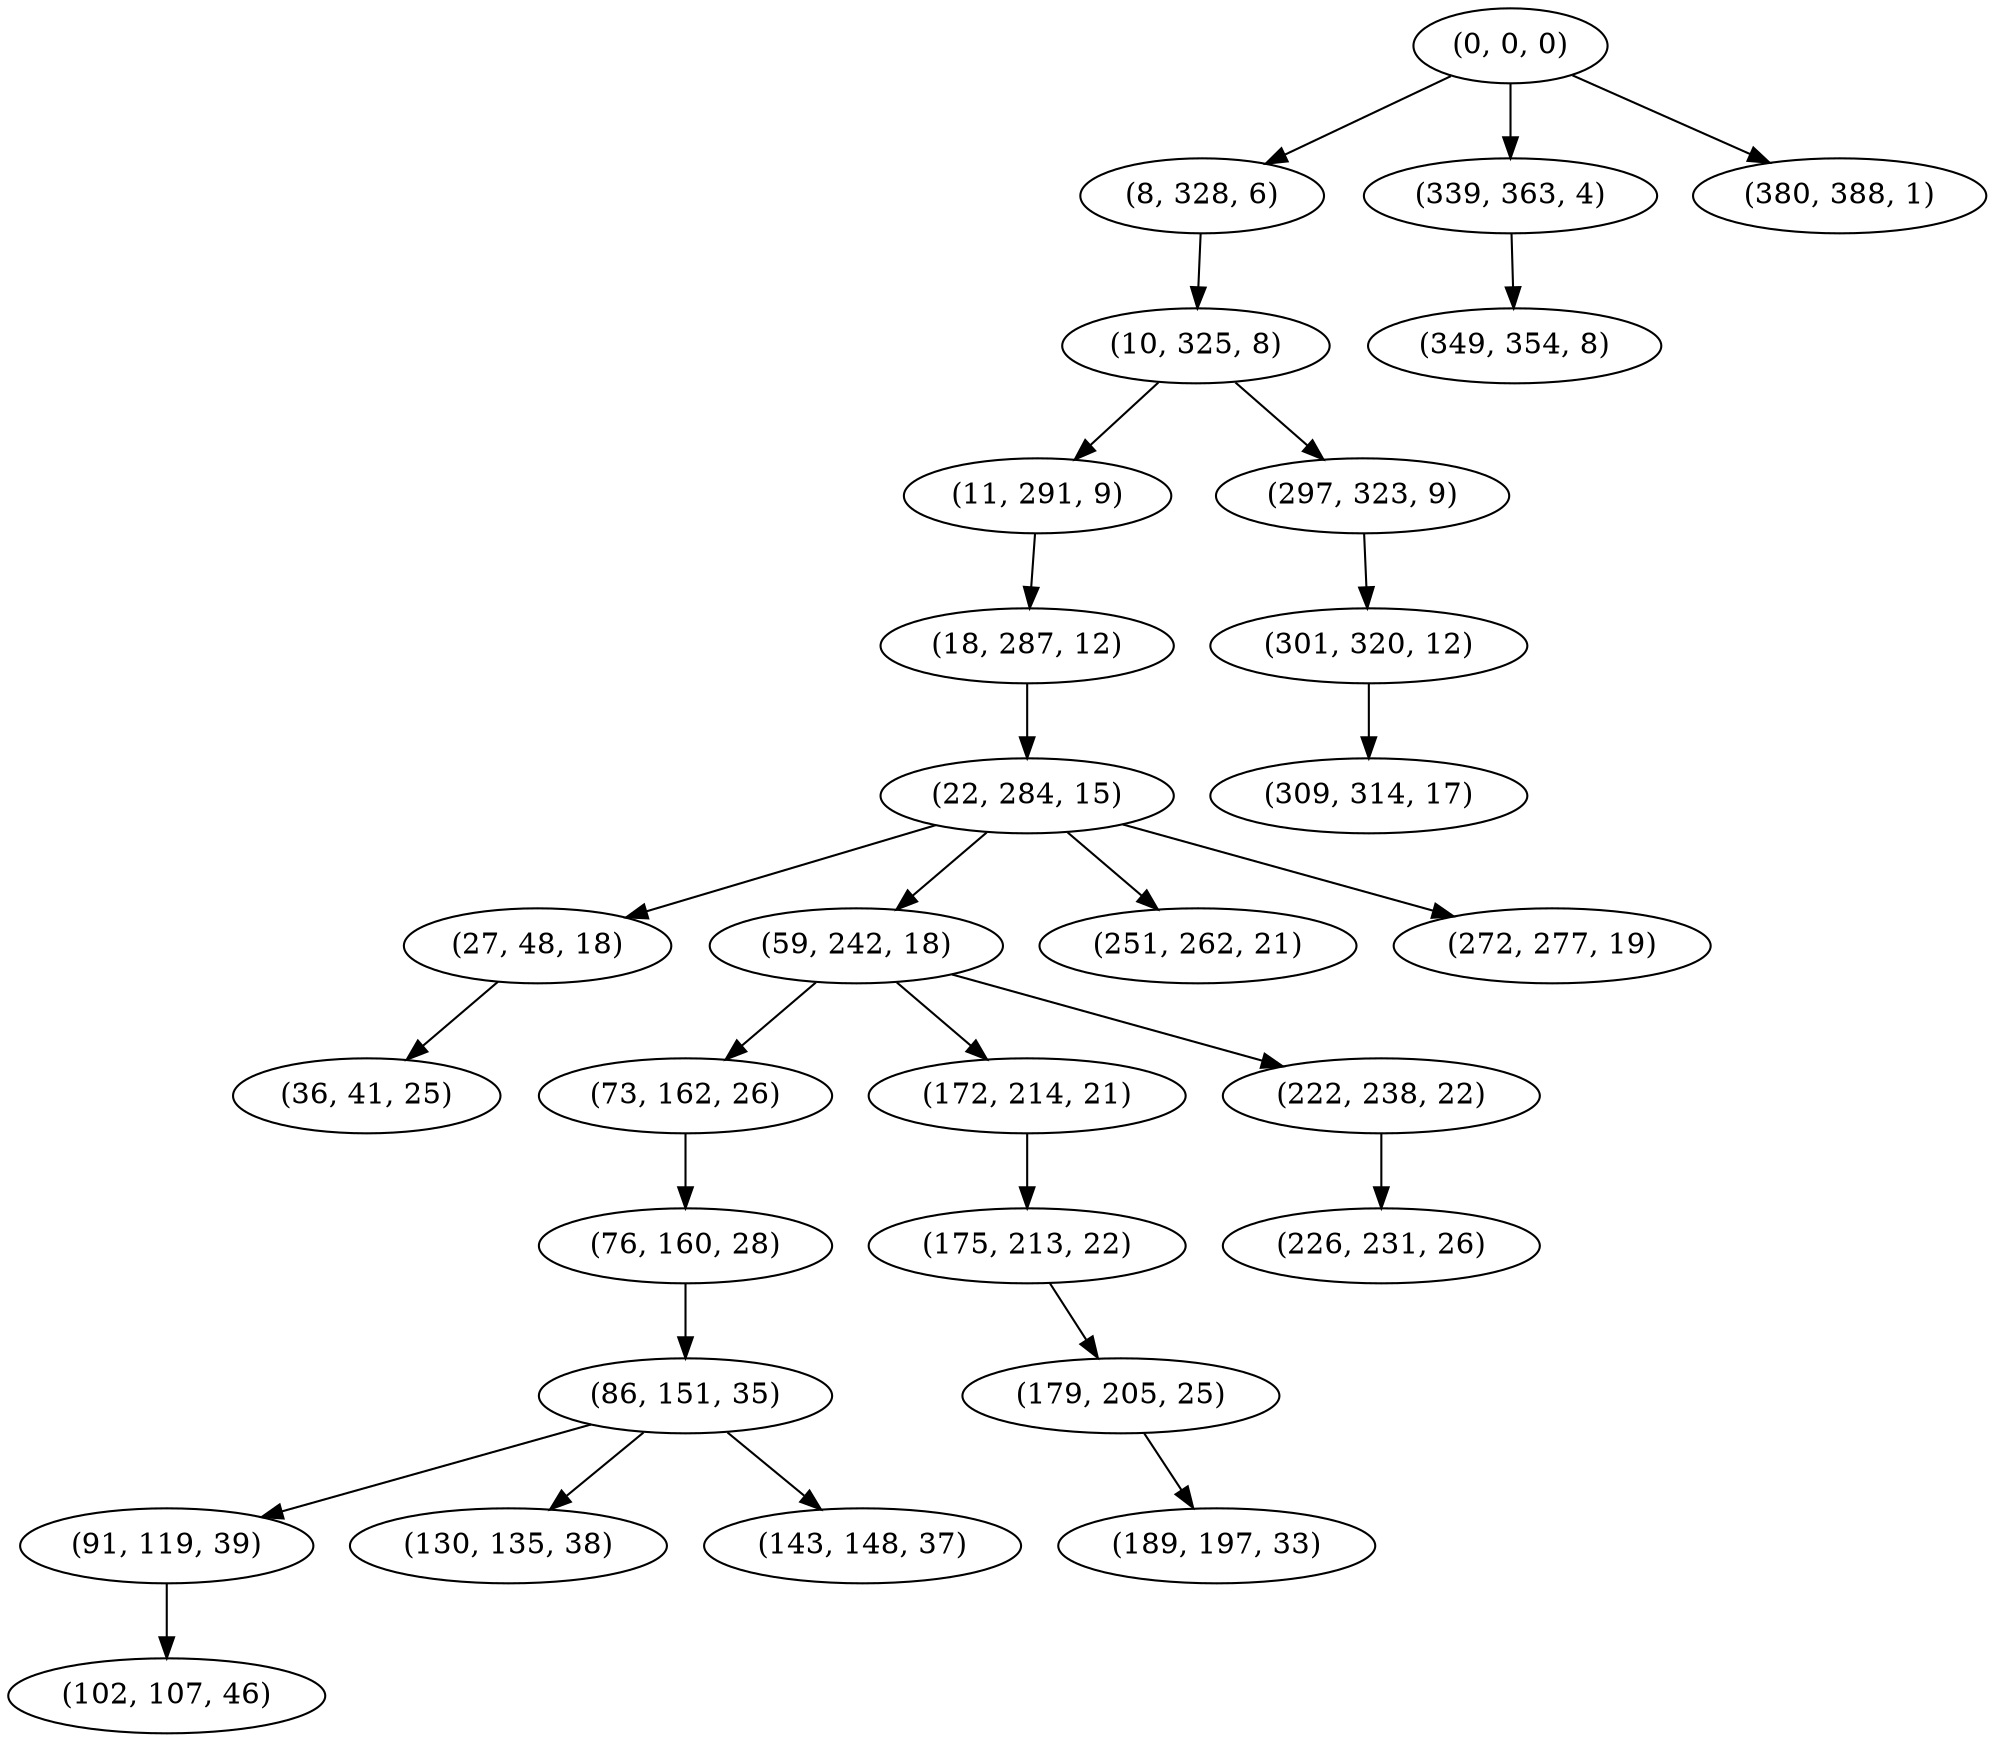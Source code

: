 digraph tree {
    "(0, 0, 0)";
    "(8, 328, 6)";
    "(10, 325, 8)";
    "(11, 291, 9)";
    "(18, 287, 12)";
    "(22, 284, 15)";
    "(27, 48, 18)";
    "(36, 41, 25)";
    "(59, 242, 18)";
    "(73, 162, 26)";
    "(76, 160, 28)";
    "(86, 151, 35)";
    "(91, 119, 39)";
    "(102, 107, 46)";
    "(130, 135, 38)";
    "(143, 148, 37)";
    "(172, 214, 21)";
    "(175, 213, 22)";
    "(179, 205, 25)";
    "(189, 197, 33)";
    "(222, 238, 22)";
    "(226, 231, 26)";
    "(251, 262, 21)";
    "(272, 277, 19)";
    "(297, 323, 9)";
    "(301, 320, 12)";
    "(309, 314, 17)";
    "(339, 363, 4)";
    "(349, 354, 8)";
    "(380, 388, 1)";
    "(0, 0, 0)" -> "(8, 328, 6)";
    "(0, 0, 0)" -> "(339, 363, 4)";
    "(0, 0, 0)" -> "(380, 388, 1)";
    "(8, 328, 6)" -> "(10, 325, 8)";
    "(10, 325, 8)" -> "(11, 291, 9)";
    "(10, 325, 8)" -> "(297, 323, 9)";
    "(11, 291, 9)" -> "(18, 287, 12)";
    "(18, 287, 12)" -> "(22, 284, 15)";
    "(22, 284, 15)" -> "(27, 48, 18)";
    "(22, 284, 15)" -> "(59, 242, 18)";
    "(22, 284, 15)" -> "(251, 262, 21)";
    "(22, 284, 15)" -> "(272, 277, 19)";
    "(27, 48, 18)" -> "(36, 41, 25)";
    "(59, 242, 18)" -> "(73, 162, 26)";
    "(59, 242, 18)" -> "(172, 214, 21)";
    "(59, 242, 18)" -> "(222, 238, 22)";
    "(73, 162, 26)" -> "(76, 160, 28)";
    "(76, 160, 28)" -> "(86, 151, 35)";
    "(86, 151, 35)" -> "(91, 119, 39)";
    "(86, 151, 35)" -> "(130, 135, 38)";
    "(86, 151, 35)" -> "(143, 148, 37)";
    "(91, 119, 39)" -> "(102, 107, 46)";
    "(172, 214, 21)" -> "(175, 213, 22)";
    "(175, 213, 22)" -> "(179, 205, 25)";
    "(179, 205, 25)" -> "(189, 197, 33)";
    "(222, 238, 22)" -> "(226, 231, 26)";
    "(297, 323, 9)" -> "(301, 320, 12)";
    "(301, 320, 12)" -> "(309, 314, 17)";
    "(339, 363, 4)" -> "(349, 354, 8)";
}
